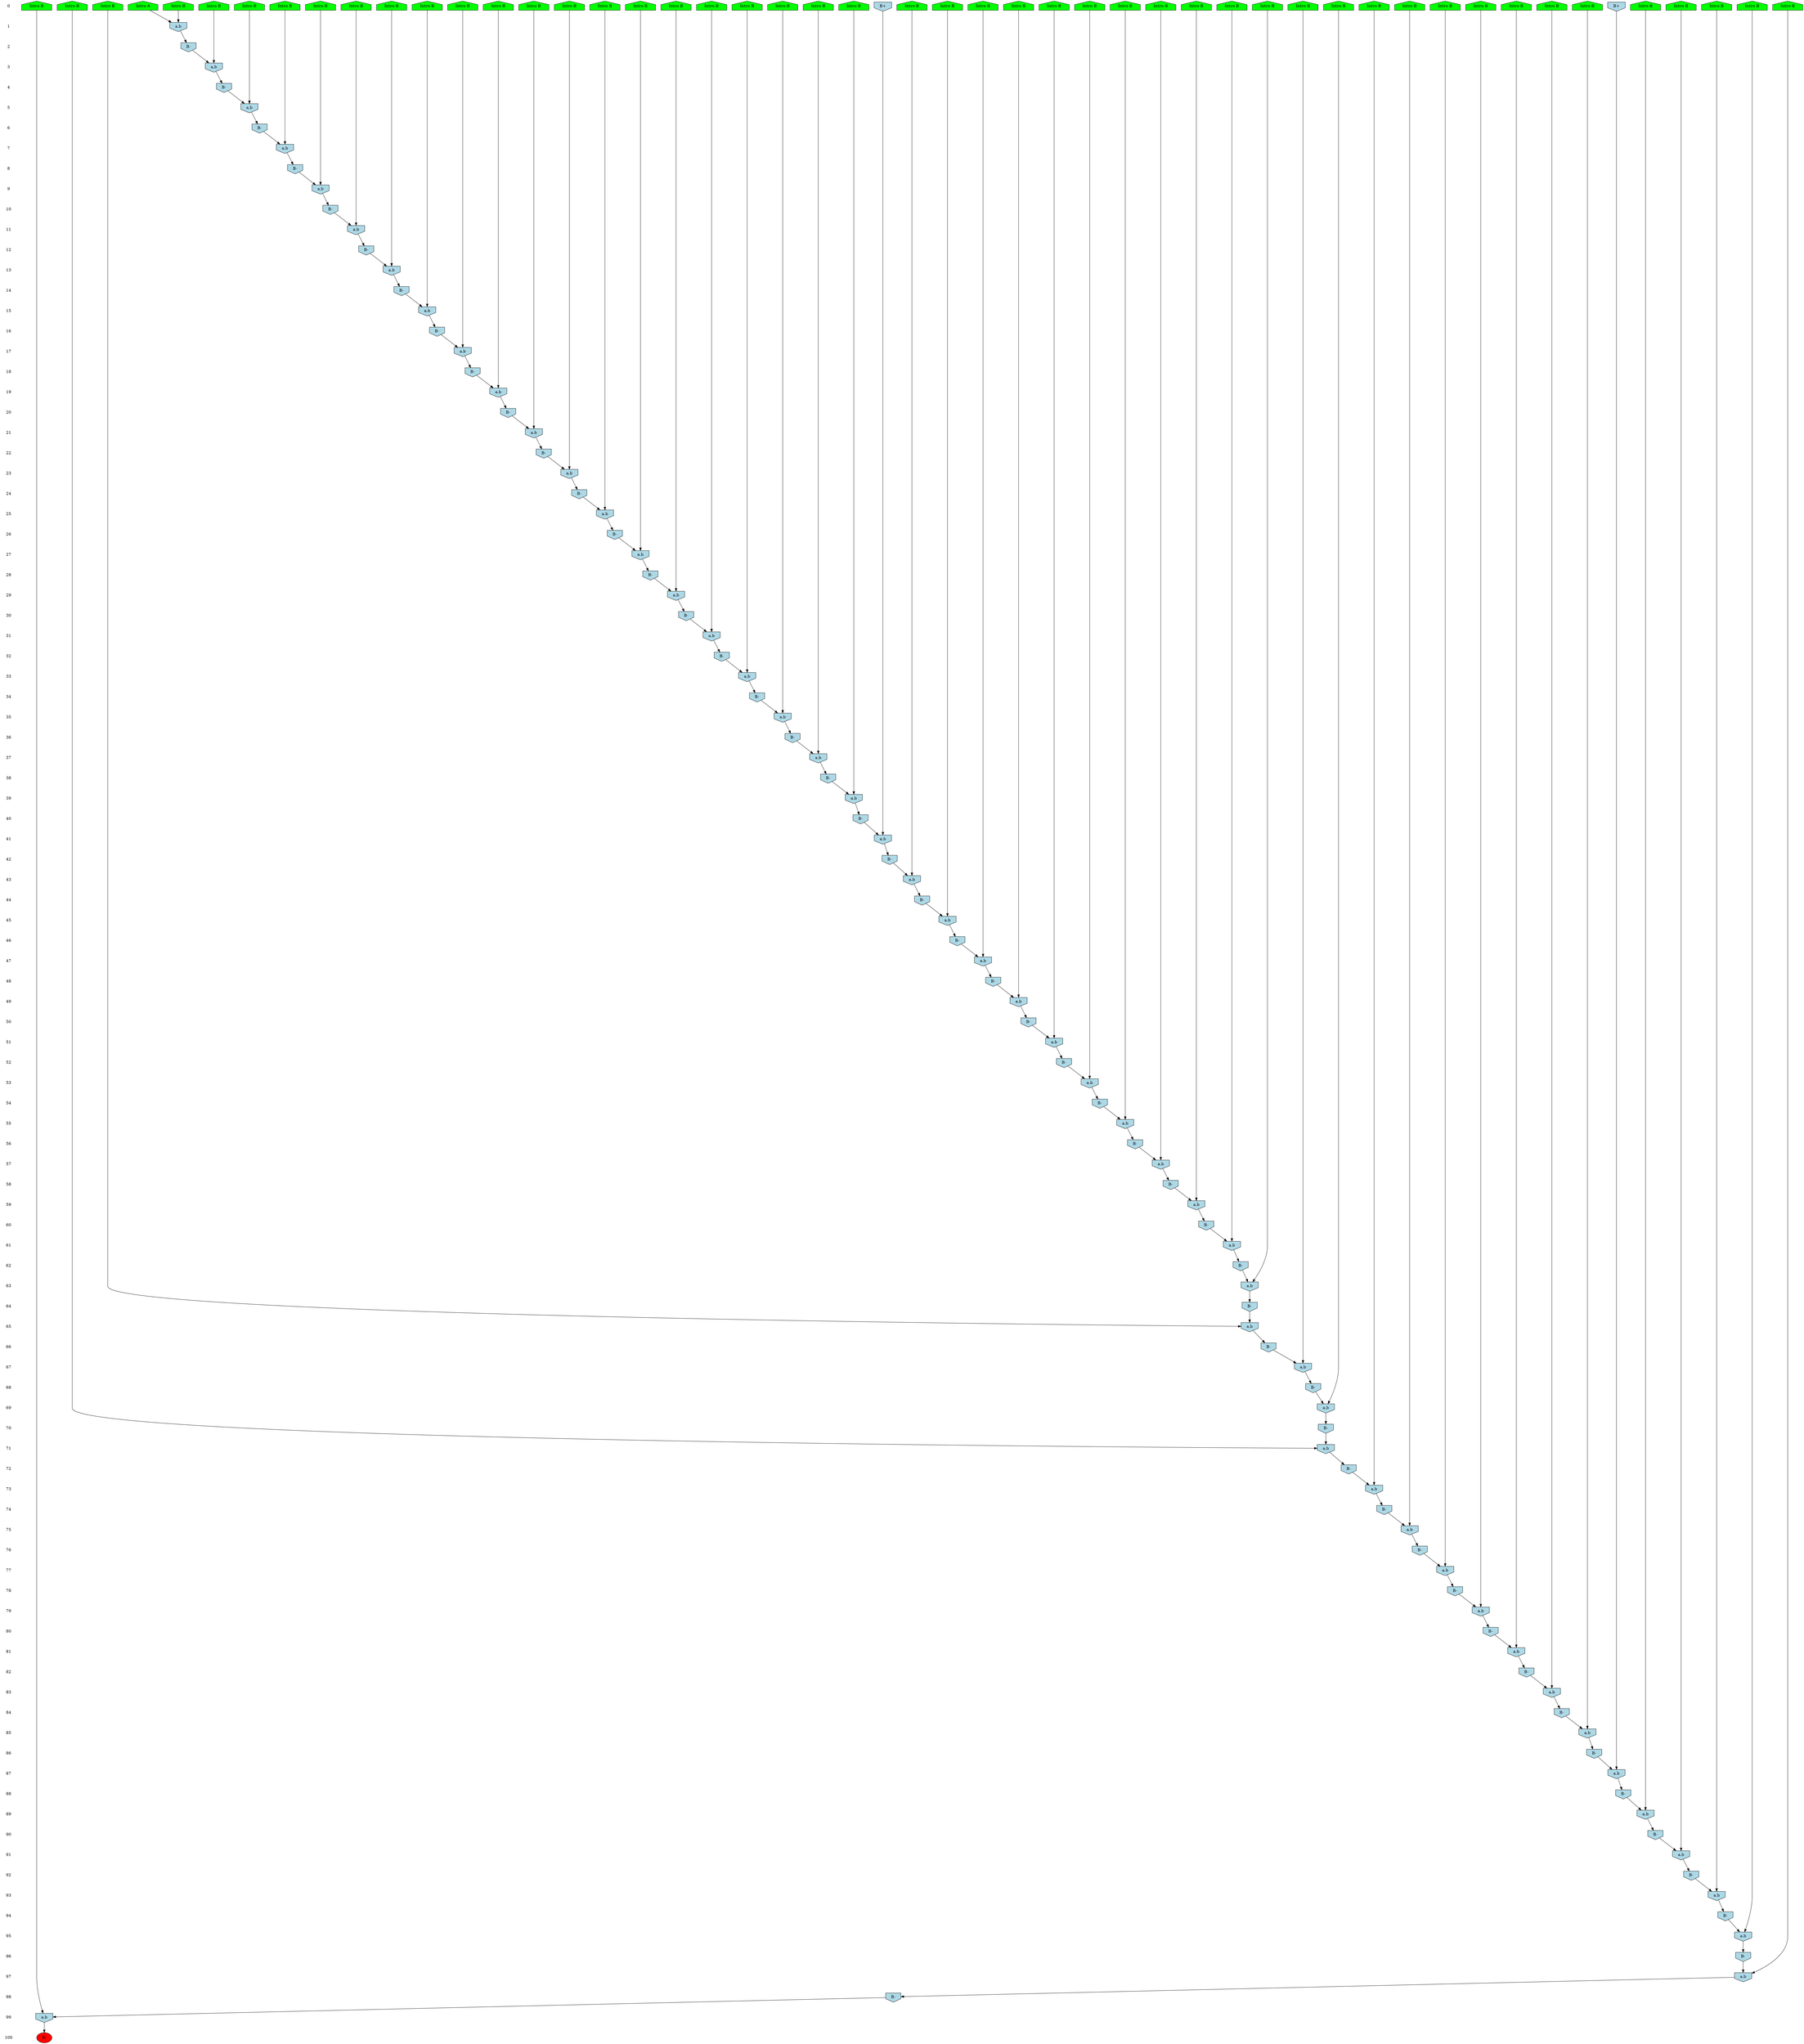 /* Compression of 1 causal flows obtained in average at 4.432702E+01 t.u */
/* Compressed causal flows were: [50] */
digraph G{
 ranksep=.5 ; 
{ rank = same ; "0" [shape=plaintext] ; node_1 [label ="Intro B", shape=house, style=filled, fillcolor=green] ;
node_2 [label ="Intro B", shape=house, style=filled, fillcolor=green] ;
node_3 [label ="Intro B", shape=house, style=filled, fillcolor=green] ;
node_4 [label ="Intro B", shape=house, style=filled, fillcolor=green] ;
node_5 [label ="Intro B", shape=house, style=filled, fillcolor=green] ;
node_6 [label ="Intro B", shape=house, style=filled, fillcolor=green] ;
node_7 [label ="Intro B", shape=house, style=filled, fillcolor=green] ;
node_8 [label ="Intro B", shape=house, style=filled, fillcolor=green] ;
node_9 [label ="Intro B", shape=house, style=filled, fillcolor=green] ;
node_10 [label ="Intro B", shape=house, style=filled, fillcolor=green] ;
node_11 [label ="Intro B", shape=house, style=filled, fillcolor=green] ;
node_12 [label ="Intro B", shape=house, style=filled, fillcolor=green] ;
node_13 [label ="Intro B", shape=house, style=filled, fillcolor=green] ;
node_14 [label ="Intro B", shape=house, style=filled, fillcolor=green] ;
node_15 [label ="Intro B", shape=house, style=filled, fillcolor=green] ;
node_16 [label ="Intro B", shape=house, style=filled, fillcolor=green] ;
node_17 [label ="Intro B", shape=house, style=filled, fillcolor=green] ;
node_18 [label ="Intro B", shape=house, style=filled, fillcolor=green] ;
node_19 [label ="Intro B", shape=house, style=filled, fillcolor=green] ;
node_20 [label ="Intro B", shape=house, style=filled, fillcolor=green] ;
node_21 [label ="Intro B", shape=house, style=filled, fillcolor=green] ;
node_22 [label ="Intro B", shape=house, style=filled, fillcolor=green] ;
node_23 [label ="Intro B", shape=house, style=filled, fillcolor=green] ;
node_24 [label ="Intro B", shape=house, style=filled, fillcolor=green] ;
node_25 [label ="Intro B", shape=house, style=filled, fillcolor=green] ;
node_26 [label ="Intro B", shape=house, style=filled, fillcolor=green] ;
node_27 [label ="Intro B", shape=house, style=filled, fillcolor=green] ;
node_28 [label ="Intro B", shape=house, style=filled, fillcolor=green] ;
node_29 [label ="Intro B", shape=house, style=filled, fillcolor=green] ;
node_30 [label ="Intro B", shape=house, style=filled, fillcolor=green] ;
node_31 [label ="Intro B", shape=house, style=filled, fillcolor=green] ;
node_32 [label ="Intro B", shape=house, style=filled, fillcolor=green] ;
node_33 [label ="Intro B", shape=house, style=filled, fillcolor=green] ;
node_34 [label ="Intro B", shape=house, style=filled, fillcolor=green] ;
node_35 [label ="Intro B", shape=house, style=filled, fillcolor=green] ;
node_36 [label ="Intro B", shape=house, style=filled, fillcolor=green] ;
node_37 [label ="Intro B", shape=house, style=filled, fillcolor=green] ;
node_38 [label ="Intro B", shape=house, style=filled, fillcolor=green] ;
node_39 [label ="Intro B", shape=house, style=filled, fillcolor=green] ;
node_40 [label ="Intro B", shape=house, style=filled, fillcolor=green] ;
node_41 [label ="Intro B", shape=house, style=filled, fillcolor=green] ;
node_42 [label ="Intro B", shape=house, style=filled, fillcolor=green] ;
node_43 [label ="Intro B", shape=house, style=filled, fillcolor=green] ;
node_44 [label ="Intro B", shape=house, style=filled, fillcolor=green] ;
node_45 [label ="Intro B", shape=house, style=filled, fillcolor=green] ;
node_46 [label ="Intro B", shape=house, style=filled, fillcolor=green] ;
node_47 [label ="Intro B", shape=house, style=filled, fillcolor=green] ;
node_48 [label ="Intro B", shape=house, style=filled, fillcolor=green] ;
node_49 [label ="Intro A", shape=house, style=filled, fillcolor=green] ;
node_63 [label="B+", shape=invhouse, style=filled, fillcolor = lightblue] ;
node_116 [label="B+", shape=invhouse, style=filled, fillcolor = lightblue] ;
}
{ rank = same ; "1" [shape=plaintext] ; node_50 [label="a.b", shape=invhouse, style=filled, fillcolor = lightblue] ;
}
{ rank = same ; "2" [shape=plaintext] ; node_51 [label="B-", shape=invhouse, style=filled, fillcolor = lightblue] ;
}
{ rank = same ; "3" [shape=plaintext] ; node_52 [label="a.b", shape=invhouse, style=filled, fillcolor = lightblue] ;
}
{ rank = same ; "4" [shape=plaintext] ; node_53 [label="B-", shape=invhouse, style=filled, fillcolor = lightblue] ;
}
{ rank = same ; "5" [shape=plaintext] ; node_54 [label="a.b", shape=invhouse, style=filled, fillcolor = lightblue] ;
}
{ rank = same ; "6" [shape=plaintext] ; node_55 [label="B-", shape=invhouse, style=filled, fillcolor = lightblue] ;
}
{ rank = same ; "7" [shape=plaintext] ; node_56 [label="a.b", shape=invhouse, style=filled, fillcolor = lightblue] ;
}
{ rank = same ; "8" [shape=plaintext] ; node_57 [label="B-", shape=invhouse, style=filled, fillcolor = lightblue] ;
}
{ rank = same ; "9" [shape=plaintext] ; node_58 [label="a.b", shape=invhouse, style=filled, fillcolor = lightblue] ;
}
{ rank = same ; "10" [shape=plaintext] ; node_59 [label="B-", shape=invhouse, style=filled, fillcolor = lightblue] ;
}
{ rank = same ; "11" [shape=plaintext] ; node_60 [label="a.b", shape=invhouse, style=filled, fillcolor = lightblue] ;
}
{ rank = same ; "12" [shape=plaintext] ; node_61 [label="B-", shape=invhouse, style=filled, fillcolor = lightblue] ;
}
{ rank = same ; "13" [shape=plaintext] ; node_62 [label="a.b", shape=invhouse, style=filled, fillcolor = lightblue] ;
}
{ rank = same ; "14" [shape=plaintext] ; node_64 [label="B-", shape=invhouse, style=filled, fillcolor = lightblue] ;
}
{ rank = same ; "15" [shape=plaintext] ; node_65 [label="a.b", shape=invhouse, style=filled, fillcolor = lightblue] ;
}
{ rank = same ; "16" [shape=plaintext] ; node_66 [label="B-", shape=invhouse, style=filled, fillcolor = lightblue] ;
}
{ rank = same ; "17" [shape=plaintext] ; node_67 [label="a.b", shape=invhouse, style=filled, fillcolor = lightblue] ;
}
{ rank = same ; "18" [shape=plaintext] ; node_68 [label="B-", shape=invhouse, style=filled, fillcolor = lightblue] ;
}
{ rank = same ; "19" [shape=plaintext] ; node_69 [label="a.b", shape=invhouse, style=filled, fillcolor = lightblue] ;
}
{ rank = same ; "20" [shape=plaintext] ; node_70 [label="B-", shape=invhouse, style=filled, fillcolor = lightblue] ;
}
{ rank = same ; "21" [shape=plaintext] ; node_71 [label="a.b", shape=invhouse, style=filled, fillcolor = lightblue] ;
}
{ rank = same ; "22" [shape=plaintext] ; node_72 [label="B-", shape=invhouse, style=filled, fillcolor = lightblue] ;
}
{ rank = same ; "23" [shape=plaintext] ; node_73 [label="a.b", shape=invhouse, style=filled, fillcolor = lightblue] ;
}
{ rank = same ; "24" [shape=plaintext] ; node_74 [label="B-", shape=invhouse, style=filled, fillcolor = lightblue] ;
}
{ rank = same ; "25" [shape=plaintext] ; node_75 [label="a.b", shape=invhouse, style=filled, fillcolor = lightblue] ;
}
{ rank = same ; "26" [shape=plaintext] ; node_76 [label="B-", shape=invhouse, style=filled, fillcolor = lightblue] ;
}
{ rank = same ; "27" [shape=plaintext] ; node_77 [label="a.b", shape=invhouse, style=filled, fillcolor = lightblue] ;
}
{ rank = same ; "28" [shape=plaintext] ; node_78 [label="B-", shape=invhouse, style=filled, fillcolor = lightblue] ;
}
{ rank = same ; "29" [shape=plaintext] ; node_79 [label="a.b", shape=invhouse, style=filled, fillcolor = lightblue] ;
}
{ rank = same ; "30" [shape=plaintext] ; node_80 [label="B-", shape=invhouse, style=filled, fillcolor = lightblue] ;
}
{ rank = same ; "31" [shape=plaintext] ; node_81 [label="a.b", shape=invhouse, style=filled, fillcolor = lightblue] ;
}
{ rank = same ; "32" [shape=plaintext] ; node_82 [label="B-", shape=invhouse, style=filled, fillcolor = lightblue] ;
}
{ rank = same ; "33" [shape=plaintext] ; node_83 [label="a.b", shape=invhouse, style=filled, fillcolor = lightblue] ;
}
{ rank = same ; "34" [shape=plaintext] ; node_84 [label="B-", shape=invhouse, style=filled, fillcolor = lightblue] ;
}
{ rank = same ; "35" [shape=plaintext] ; node_85 [label="a.b", shape=invhouse, style=filled, fillcolor = lightblue] ;
}
{ rank = same ; "36" [shape=plaintext] ; node_86 [label="B-", shape=invhouse, style=filled, fillcolor = lightblue] ;
}
{ rank = same ; "37" [shape=plaintext] ; node_87 [label="a.b", shape=invhouse, style=filled, fillcolor = lightblue] ;
}
{ rank = same ; "38" [shape=plaintext] ; node_88 [label="B-", shape=invhouse, style=filled, fillcolor = lightblue] ;
}
{ rank = same ; "39" [shape=plaintext] ; node_89 [label="a.b", shape=invhouse, style=filled, fillcolor = lightblue] ;
}
{ rank = same ; "40" [shape=plaintext] ; node_90 [label="B-", shape=invhouse, style=filled, fillcolor = lightblue] ;
}
{ rank = same ; "41" [shape=plaintext] ; node_91 [label="a.b", shape=invhouse, style=filled, fillcolor = lightblue] ;
}
{ rank = same ; "42" [shape=plaintext] ; node_92 [label="B-", shape=invhouse, style=filled, fillcolor = lightblue] ;
}
{ rank = same ; "43" [shape=plaintext] ; node_93 [label="a.b", shape=invhouse, style=filled, fillcolor = lightblue] ;
}
{ rank = same ; "44" [shape=plaintext] ; node_94 [label="B-", shape=invhouse, style=filled, fillcolor = lightblue] ;
}
{ rank = same ; "45" [shape=plaintext] ; node_95 [label="a.b", shape=invhouse, style=filled, fillcolor = lightblue] ;
}
{ rank = same ; "46" [shape=plaintext] ; node_96 [label="B-", shape=invhouse, style=filled, fillcolor = lightblue] ;
}
{ rank = same ; "47" [shape=plaintext] ; node_97 [label="a.b", shape=invhouse, style=filled, fillcolor = lightblue] ;
}
{ rank = same ; "48" [shape=plaintext] ; node_98 [label="B-", shape=invhouse, style=filled, fillcolor = lightblue] ;
}
{ rank = same ; "49" [shape=plaintext] ; node_99 [label="a.b", shape=invhouse, style=filled, fillcolor = lightblue] ;
}
{ rank = same ; "50" [shape=plaintext] ; node_100 [label="B-", shape=invhouse, style=filled, fillcolor = lightblue] ;
}
{ rank = same ; "51" [shape=plaintext] ; node_101 [label="a.b", shape=invhouse, style=filled, fillcolor = lightblue] ;
}
{ rank = same ; "52" [shape=plaintext] ; node_102 [label="B-", shape=invhouse, style=filled, fillcolor = lightblue] ;
}
{ rank = same ; "53" [shape=plaintext] ; node_103 [label="a.b", shape=invhouse, style=filled, fillcolor = lightblue] ;
}
{ rank = same ; "54" [shape=plaintext] ; node_104 [label="B-", shape=invhouse, style=filled, fillcolor = lightblue] ;
}
{ rank = same ; "55" [shape=plaintext] ; node_105 [label="a.b", shape=invhouse, style=filled, fillcolor = lightblue] ;
}
{ rank = same ; "56" [shape=plaintext] ; node_106 [label="B-", shape=invhouse, style=filled, fillcolor = lightblue] ;
}
{ rank = same ; "57" [shape=plaintext] ; node_107 [label="a.b", shape=invhouse, style=filled, fillcolor = lightblue] ;
}
{ rank = same ; "58" [shape=plaintext] ; node_108 [label="B-", shape=invhouse, style=filled, fillcolor = lightblue] ;
}
{ rank = same ; "59" [shape=plaintext] ; node_109 [label="a.b", shape=invhouse, style=filled, fillcolor = lightblue] ;
}
{ rank = same ; "60" [shape=plaintext] ; node_110 [label="B-", shape=invhouse, style=filled, fillcolor = lightblue] ;
}
{ rank = same ; "61" [shape=plaintext] ; node_111 [label="a.b", shape=invhouse, style=filled, fillcolor = lightblue] ;
}
{ rank = same ; "62" [shape=plaintext] ; node_112 [label="B-", shape=invhouse, style=filled, fillcolor = lightblue] ;
}
{ rank = same ; "63" [shape=plaintext] ; node_113 [label="a.b", shape=invhouse, style=filled, fillcolor = lightblue] ;
}
{ rank = same ; "64" [shape=plaintext] ; node_114 [label="B-", shape=invhouse, style=filled, fillcolor = lightblue] ;
}
{ rank = same ; "65" [shape=plaintext] ; node_115 [label="a.b", shape=invhouse, style=filled, fillcolor = lightblue] ;
}
{ rank = same ; "66" [shape=plaintext] ; node_117 [label="B-", shape=invhouse, style=filled, fillcolor = lightblue] ;
}
{ rank = same ; "67" [shape=plaintext] ; node_118 [label="a.b", shape=invhouse, style=filled, fillcolor = lightblue] ;
}
{ rank = same ; "68" [shape=plaintext] ; node_119 [label="B-", shape=invhouse, style=filled, fillcolor = lightblue] ;
}
{ rank = same ; "69" [shape=plaintext] ; node_120 [label="a.b", shape=invhouse, style=filled, fillcolor = lightblue] ;
}
{ rank = same ; "70" [shape=plaintext] ; node_121 [label="B-", shape=invhouse, style=filled, fillcolor = lightblue] ;
}
{ rank = same ; "71" [shape=plaintext] ; node_122 [label="a.b", shape=invhouse, style=filled, fillcolor = lightblue] ;
}
{ rank = same ; "72" [shape=plaintext] ; node_123 [label="B-", shape=invhouse, style=filled, fillcolor = lightblue] ;
}
{ rank = same ; "73" [shape=plaintext] ; node_124 [label="a.b", shape=invhouse, style=filled, fillcolor = lightblue] ;
}
{ rank = same ; "74" [shape=plaintext] ; node_125 [label="B-", shape=invhouse, style=filled, fillcolor = lightblue] ;
}
{ rank = same ; "75" [shape=plaintext] ; node_126 [label="a.b", shape=invhouse, style=filled, fillcolor = lightblue] ;
}
{ rank = same ; "76" [shape=plaintext] ; node_127 [label="B-", shape=invhouse, style=filled, fillcolor = lightblue] ;
}
{ rank = same ; "77" [shape=plaintext] ; node_128 [label="a.b", shape=invhouse, style=filled, fillcolor = lightblue] ;
}
{ rank = same ; "78" [shape=plaintext] ; node_129 [label="B-", shape=invhouse, style=filled, fillcolor = lightblue] ;
}
{ rank = same ; "79" [shape=plaintext] ; node_130 [label="a.b", shape=invhouse, style=filled, fillcolor = lightblue] ;
}
{ rank = same ; "80" [shape=plaintext] ; node_131 [label="B-", shape=invhouse, style=filled, fillcolor = lightblue] ;
}
{ rank = same ; "81" [shape=plaintext] ; node_132 [label="a.b", shape=invhouse, style=filled, fillcolor = lightblue] ;
}
{ rank = same ; "82" [shape=plaintext] ; node_133 [label="B-", shape=invhouse, style=filled, fillcolor = lightblue] ;
}
{ rank = same ; "83" [shape=plaintext] ; node_134 [label="a.b", shape=invhouse, style=filled, fillcolor = lightblue] ;
}
{ rank = same ; "84" [shape=plaintext] ; node_135 [label="B-", shape=invhouse, style=filled, fillcolor = lightblue] ;
}
{ rank = same ; "85" [shape=plaintext] ; node_136 [label="a.b", shape=invhouse, style=filled, fillcolor = lightblue] ;
}
{ rank = same ; "86" [shape=plaintext] ; node_137 [label="B-", shape=invhouse, style=filled, fillcolor = lightblue] ;
}
{ rank = same ; "87" [shape=plaintext] ; node_138 [label="a.b", shape=invhouse, style=filled, fillcolor = lightblue] ;
}
{ rank = same ; "88" [shape=plaintext] ; node_139 [label="B-", shape=invhouse, style=filled, fillcolor = lightblue] ;
}
{ rank = same ; "89" [shape=plaintext] ; node_140 [label="a.b", shape=invhouse, style=filled, fillcolor = lightblue] ;
}
{ rank = same ; "90" [shape=plaintext] ; node_141 [label="B-", shape=invhouse, style=filled, fillcolor = lightblue] ;
}
{ rank = same ; "91" [shape=plaintext] ; node_142 [label="a.b", shape=invhouse, style=filled, fillcolor = lightblue] ;
}
{ rank = same ; "92" [shape=plaintext] ; node_143 [label="B-", shape=invhouse, style=filled, fillcolor = lightblue] ;
}
{ rank = same ; "93" [shape=plaintext] ; node_144 [label="a.b", shape=invhouse, style=filled, fillcolor = lightblue] ;
}
{ rank = same ; "94" [shape=plaintext] ; node_145 [label="B-", shape=invhouse, style=filled, fillcolor = lightblue] ;
}
{ rank = same ; "95" [shape=plaintext] ; node_146 [label="a.b", shape=invhouse, style=filled, fillcolor = lightblue] ;
}
{ rank = same ; "96" [shape=plaintext] ; node_147 [label="B-", shape=invhouse, style=filled, fillcolor = lightblue] ;
}
{ rank = same ; "97" [shape=plaintext] ; node_148 [label="a.b", shape=invhouse, style=filled, fillcolor = lightblue] ;
}
{ rank = same ; "98" [shape=plaintext] ; node_149 [label="B-", shape=invhouse, style=filled, fillcolor = lightblue] ;
}
{ rank = same ; "99" [shape=plaintext] ; node_150 [label="a.b", shape=invhouse, style=filled, fillcolor = lightblue] ;
}
{ rank = same ; "100" [shape=plaintext] ; node_151 [label ="B-", style=filled, fillcolor=red] ;
}
"0" -> "1" [style="invis"]; 
"1" -> "2" [style="invis"]; 
"2" -> "3" [style="invis"]; 
"3" -> "4" [style="invis"]; 
"4" -> "5" [style="invis"]; 
"5" -> "6" [style="invis"]; 
"6" -> "7" [style="invis"]; 
"7" -> "8" [style="invis"]; 
"8" -> "9" [style="invis"]; 
"9" -> "10" [style="invis"]; 
"10" -> "11" [style="invis"]; 
"11" -> "12" [style="invis"]; 
"12" -> "13" [style="invis"]; 
"13" -> "14" [style="invis"]; 
"14" -> "15" [style="invis"]; 
"15" -> "16" [style="invis"]; 
"16" -> "17" [style="invis"]; 
"17" -> "18" [style="invis"]; 
"18" -> "19" [style="invis"]; 
"19" -> "20" [style="invis"]; 
"20" -> "21" [style="invis"]; 
"21" -> "22" [style="invis"]; 
"22" -> "23" [style="invis"]; 
"23" -> "24" [style="invis"]; 
"24" -> "25" [style="invis"]; 
"25" -> "26" [style="invis"]; 
"26" -> "27" [style="invis"]; 
"27" -> "28" [style="invis"]; 
"28" -> "29" [style="invis"]; 
"29" -> "30" [style="invis"]; 
"30" -> "31" [style="invis"]; 
"31" -> "32" [style="invis"]; 
"32" -> "33" [style="invis"]; 
"33" -> "34" [style="invis"]; 
"34" -> "35" [style="invis"]; 
"35" -> "36" [style="invis"]; 
"36" -> "37" [style="invis"]; 
"37" -> "38" [style="invis"]; 
"38" -> "39" [style="invis"]; 
"39" -> "40" [style="invis"]; 
"40" -> "41" [style="invis"]; 
"41" -> "42" [style="invis"]; 
"42" -> "43" [style="invis"]; 
"43" -> "44" [style="invis"]; 
"44" -> "45" [style="invis"]; 
"45" -> "46" [style="invis"]; 
"46" -> "47" [style="invis"]; 
"47" -> "48" [style="invis"]; 
"48" -> "49" [style="invis"]; 
"49" -> "50" [style="invis"]; 
"50" -> "51" [style="invis"]; 
"51" -> "52" [style="invis"]; 
"52" -> "53" [style="invis"]; 
"53" -> "54" [style="invis"]; 
"54" -> "55" [style="invis"]; 
"55" -> "56" [style="invis"]; 
"56" -> "57" [style="invis"]; 
"57" -> "58" [style="invis"]; 
"58" -> "59" [style="invis"]; 
"59" -> "60" [style="invis"]; 
"60" -> "61" [style="invis"]; 
"61" -> "62" [style="invis"]; 
"62" -> "63" [style="invis"]; 
"63" -> "64" [style="invis"]; 
"64" -> "65" [style="invis"]; 
"65" -> "66" [style="invis"]; 
"66" -> "67" [style="invis"]; 
"67" -> "68" [style="invis"]; 
"68" -> "69" [style="invis"]; 
"69" -> "70" [style="invis"]; 
"70" -> "71" [style="invis"]; 
"71" -> "72" [style="invis"]; 
"72" -> "73" [style="invis"]; 
"73" -> "74" [style="invis"]; 
"74" -> "75" [style="invis"]; 
"75" -> "76" [style="invis"]; 
"76" -> "77" [style="invis"]; 
"77" -> "78" [style="invis"]; 
"78" -> "79" [style="invis"]; 
"79" -> "80" [style="invis"]; 
"80" -> "81" [style="invis"]; 
"81" -> "82" [style="invis"]; 
"82" -> "83" [style="invis"]; 
"83" -> "84" [style="invis"]; 
"84" -> "85" [style="invis"]; 
"85" -> "86" [style="invis"]; 
"86" -> "87" [style="invis"]; 
"87" -> "88" [style="invis"]; 
"88" -> "89" [style="invis"]; 
"89" -> "90" [style="invis"]; 
"90" -> "91" [style="invis"]; 
"91" -> "92" [style="invis"]; 
"92" -> "93" [style="invis"]; 
"93" -> "94" [style="invis"]; 
"94" -> "95" [style="invis"]; 
"95" -> "96" [style="invis"]; 
"96" -> "97" [style="invis"]; 
"97" -> "98" [style="invis"]; 
"98" -> "99" [style="invis"]; 
"99" -> "100" [style="invis"]; 
node_5 -> node_50
node_49 -> node_50
node_50 -> node_51
node_18 -> node_52
node_51 -> node_52
node_52 -> node_53
node_14 -> node_54
node_53 -> node_54
node_54 -> node_55
node_43 -> node_56
node_55 -> node_56
node_56 -> node_57
node_9 -> node_58
node_57 -> node_58
node_58 -> node_59
node_30 -> node_60
node_59 -> node_60
node_60 -> node_61
node_33 -> node_62
node_61 -> node_62
node_62 -> node_64
node_40 -> node_65
node_64 -> node_65
node_65 -> node_66
node_20 -> node_67
node_66 -> node_67
node_67 -> node_68
node_7 -> node_69
node_68 -> node_69
node_69 -> node_70
node_45 -> node_71
node_70 -> node_71
node_71 -> node_72
node_15 -> node_73
node_72 -> node_73
node_73 -> node_74
node_42 -> node_75
node_74 -> node_75
node_75 -> node_76
node_25 -> node_77
node_76 -> node_77
node_77 -> node_78
node_21 -> node_79
node_78 -> node_79
node_79 -> node_80
node_3 -> node_81
node_80 -> node_81
node_81 -> node_82
node_27 -> node_83
node_82 -> node_83
node_83 -> node_84
node_13 -> node_85
node_84 -> node_85
node_85 -> node_86
node_12 -> node_87
node_86 -> node_87
node_87 -> node_88
node_19 -> node_89
node_88 -> node_89
node_89 -> node_90
node_63 -> node_91
node_90 -> node_91
node_91 -> node_92
node_37 -> node_93
node_92 -> node_93
node_93 -> node_94
node_29 -> node_95
node_94 -> node_95
node_95 -> node_96
node_24 -> node_97
node_96 -> node_97
node_97 -> node_98
node_28 -> node_99
node_98 -> node_99
node_99 -> node_100
node_46 -> node_101
node_100 -> node_101
node_101 -> node_102
node_11 -> node_103
node_102 -> node_103
node_103 -> node_104
node_22 -> node_105
node_104 -> node_105
node_105 -> node_106
node_2 -> node_107
node_106 -> node_107
node_107 -> node_108
node_39 -> node_109
node_108 -> node_109
node_109 -> node_110
node_8 -> node_111
node_110 -> node_111
node_111 -> node_112
node_32 -> node_113
node_112 -> node_113
node_113 -> node_114
node_1 -> node_115
node_114 -> node_115
node_115 -> node_117
node_36 -> node_118
node_117 -> node_118
node_118 -> node_119
node_17 -> node_120
node_119 -> node_120
node_120 -> node_121
node_26 -> node_122
node_121 -> node_122
node_122 -> node_123
node_38 -> node_124
node_123 -> node_124
node_124 -> node_125
node_23 -> node_126
node_125 -> node_126
node_126 -> node_127
node_41 -> node_128
node_127 -> node_128
node_128 -> node_129
node_47 -> node_130
node_129 -> node_130
node_130 -> node_131
node_48 -> node_132
node_131 -> node_132
node_132 -> node_133
node_35 -> node_134
node_133 -> node_134
node_134 -> node_135
node_6 -> node_136
node_135 -> node_136
node_136 -> node_137
node_116 -> node_138
node_137 -> node_138
node_138 -> node_139
node_4 -> node_140
node_139 -> node_140
node_140 -> node_141
node_44 -> node_142
node_141 -> node_142
node_142 -> node_143
node_31 -> node_144
node_143 -> node_144
node_144 -> node_145
node_16 -> node_146
node_145 -> node_146
node_146 -> node_147
node_34 -> node_148
node_147 -> node_148
node_148 -> node_149
node_10 -> node_150
node_149 -> node_150
node_150 -> node_151
}
/*
 Dot generation time: 0.000874
*/